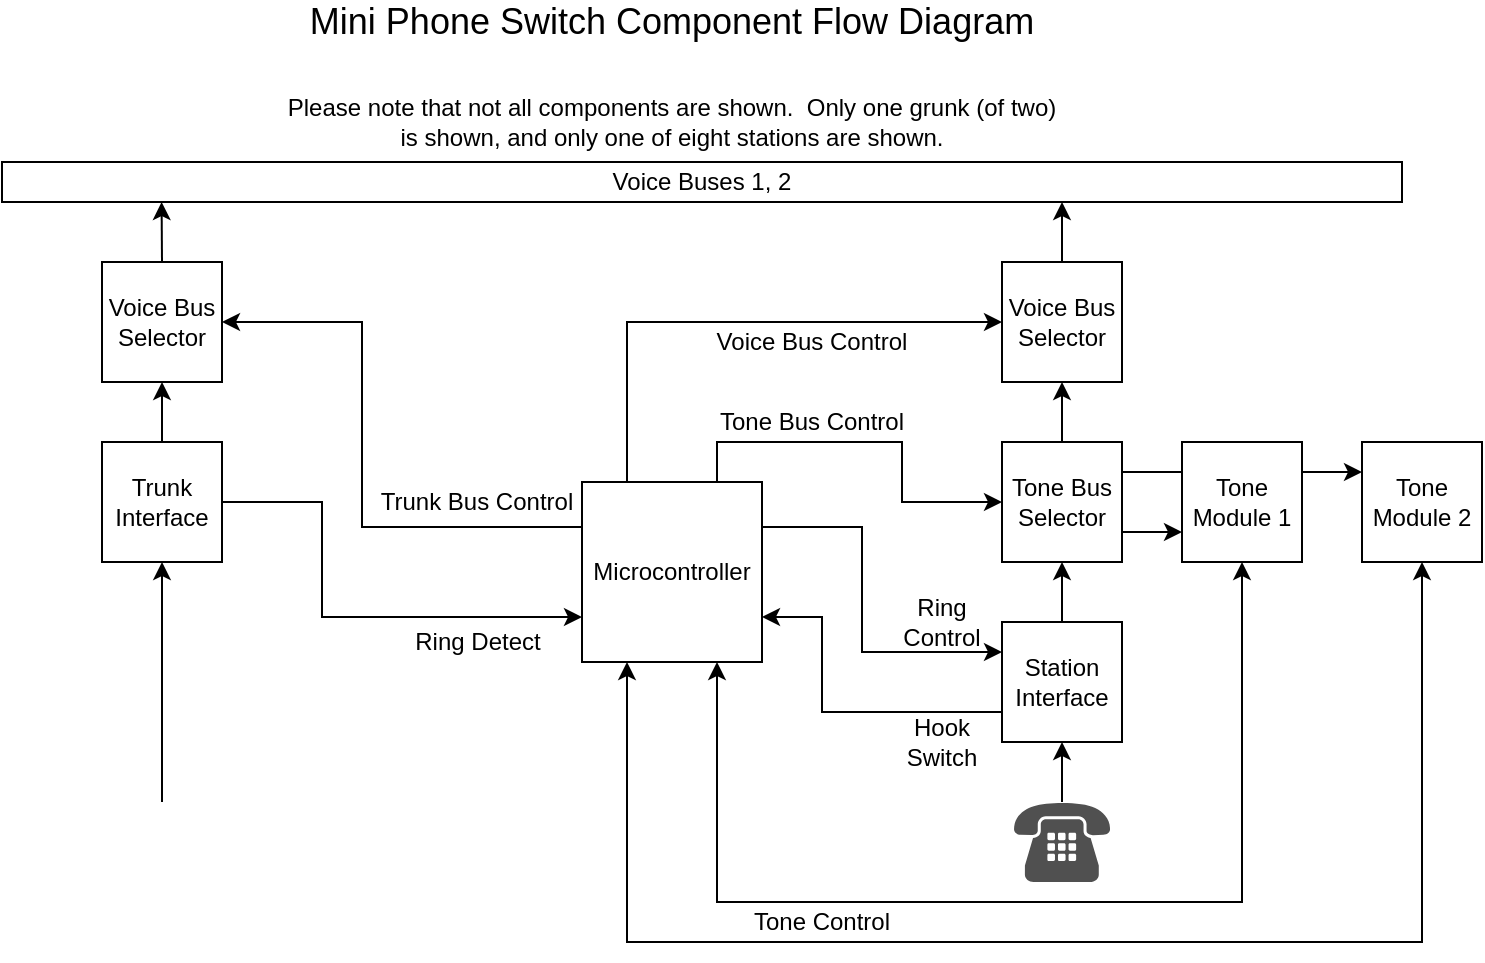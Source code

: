 <mxfile version="14.9.0" type="device"><diagram id="r4seuZMk3c2V3OW-339m" name="Page-1"><mxGraphModel dx="1038" dy="536" grid="1" gridSize="10" guides="1" tooltips="1" connect="1" arrows="1" fold="1" page="1" pageScale="1" pageWidth="850" pageHeight="1100" math="0" shadow="0"><root><mxCell id="0"/><mxCell id="1" parent="0"/><mxCell id="4WWy_eS2Mm-r0BLdQCUt-4" value="" style="edgeStyle=orthogonalEdgeStyle;rounded=0;orthogonalLoop=1;jettySize=auto;html=1;" edge="1" parent="1" source="4WWy_eS2Mm-r0BLdQCUt-2" target="4WWy_eS2Mm-r0BLdQCUt-3"><mxGeometry relative="1" as="geometry"/></mxCell><mxCell id="4WWy_eS2Mm-r0BLdQCUt-2" value="" style="pointerEvents=1;shadow=0;dashed=0;html=1;strokeColor=none;fillColor=#505050;labelPosition=center;verticalLabelPosition=bottom;verticalAlign=top;outlineConnect=0;align=center;shape=mxgraph.office.devices.phone_traditional;" vertex="1" parent="1"><mxGeometry x="576" y="420" width="48" height="40" as="geometry"/></mxCell><mxCell id="4WWy_eS2Mm-r0BLdQCUt-10" style="edgeStyle=orthogonalEdgeStyle;rounded=0;orthogonalLoop=1;jettySize=auto;html=1;exitX=0;exitY=0.75;exitDx=0;exitDy=0;entryX=1;entryY=0.75;entryDx=0;entryDy=0;" edge="1" parent="1" source="4WWy_eS2Mm-r0BLdQCUt-3" target="4WWy_eS2Mm-r0BLdQCUt-5"><mxGeometry relative="1" as="geometry"><Array as="points"><mxPoint x="480" y="375"/><mxPoint x="480" y="328"/></Array></mxGeometry></mxCell><mxCell id="4WWy_eS2Mm-r0BLdQCUt-13" value="" style="edgeStyle=orthogonalEdgeStyle;rounded=0;orthogonalLoop=1;jettySize=auto;html=1;" edge="1" parent="1" source="4WWy_eS2Mm-r0BLdQCUt-3" target="4WWy_eS2Mm-r0BLdQCUt-12"><mxGeometry relative="1" as="geometry"/></mxCell><mxCell id="4WWy_eS2Mm-r0BLdQCUt-3" value="Station Interface" style="rounded=0;whiteSpace=wrap;html=1;" vertex="1" parent="1"><mxGeometry x="570" y="330" width="60" height="60" as="geometry"/></mxCell><mxCell id="4WWy_eS2Mm-r0BLdQCUt-18" style="edgeStyle=orthogonalEdgeStyle;rounded=0;orthogonalLoop=1;jettySize=auto;html=1;exitX=0.75;exitY=1;exitDx=0;exitDy=0;entryX=0.5;entryY=1;entryDx=0;entryDy=0;startArrow=classic;startFill=1;" edge="1" parent="1" source="4WWy_eS2Mm-r0BLdQCUt-5" target="4WWy_eS2Mm-r0BLdQCUt-14"><mxGeometry relative="1" as="geometry"><Array as="points"><mxPoint x="428" y="470"/><mxPoint x="690" y="470"/></Array></mxGeometry></mxCell><mxCell id="4WWy_eS2Mm-r0BLdQCUt-19" style="edgeStyle=orthogonalEdgeStyle;rounded=0;orthogonalLoop=1;jettySize=auto;html=1;exitX=0.25;exitY=1;exitDx=0;exitDy=0;entryX=0.5;entryY=1;entryDx=0;entryDy=0;startArrow=classic;startFill=1;" edge="1" parent="1" source="4WWy_eS2Mm-r0BLdQCUt-5"><mxGeometry relative="1" as="geometry"><mxPoint x="780" y="300" as="targetPoint"/><Array as="points"><mxPoint x="383" y="490"/><mxPoint x="780" y="490"/></Array></mxGeometry></mxCell><mxCell id="4WWy_eS2Mm-r0BLdQCUt-21" style="edgeStyle=orthogonalEdgeStyle;rounded=0;orthogonalLoop=1;jettySize=auto;html=1;exitX=1;exitY=0.25;exitDx=0;exitDy=0;entryX=0;entryY=0.25;entryDx=0;entryDy=0;startArrow=none;startFill=0;" edge="1" parent="1" source="4WWy_eS2Mm-r0BLdQCUt-5" target="4WWy_eS2Mm-r0BLdQCUt-3"><mxGeometry relative="1" as="geometry"><Array as="points"><mxPoint x="500" y="283"/><mxPoint x="500" y="345"/></Array></mxGeometry></mxCell><mxCell id="4WWy_eS2Mm-r0BLdQCUt-28" style="edgeStyle=orthogonalEdgeStyle;rounded=0;orthogonalLoop=1;jettySize=auto;html=1;exitX=0.25;exitY=0;exitDx=0;exitDy=0;entryX=0;entryY=0.5;entryDx=0;entryDy=0;startArrow=none;startFill=0;" edge="1" parent="1" source="4WWy_eS2Mm-r0BLdQCUt-5" target="4WWy_eS2Mm-r0BLdQCUt-23"><mxGeometry relative="1" as="geometry"/></mxCell><mxCell id="4WWy_eS2Mm-r0BLdQCUt-30" style="edgeStyle=orthogonalEdgeStyle;rounded=0;orthogonalLoop=1;jettySize=auto;html=1;exitX=0.75;exitY=0;exitDx=0;exitDy=0;entryX=0;entryY=0.5;entryDx=0;entryDy=0;startArrow=none;startFill=0;" edge="1" parent="1" source="4WWy_eS2Mm-r0BLdQCUt-5" target="4WWy_eS2Mm-r0BLdQCUt-12"><mxGeometry relative="1" as="geometry"><Array as="points"><mxPoint x="428" y="240"/><mxPoint x="520" y="240"/><mxPoint x="520" y="270"/></Array></mxGeometry></mxCell><mxCell id="4WWy_eS2Mm-r0BLdQCUt-57" style="edgeStyle=orthogonalEdgeStyle;rounded=0;orthogonalLoop=1;jettySize=auto;html=1;exitX=0;exitY=0.25;exitDx=0;exitDy=0;entryX=1;entryY=0.5;entryDx=0;entryDy=0;startArrow=none;startFill=0;" edge="1" parent="1" source="4WWy_eS2Mm-r0BLdQCUt-5" target="4WWy_eS2Mm-r0BLdQCUt-53"><mxGeometry relative="1" as="geometry"><Array as="points"><mxPoint x="250" y="283"/><mxPoint x="250" y="180"/></Array></mxGeometry></mxCell><mxCell id="4WWy_eS2Mm-r0BLdQCUt-5" value="&lt;div&gt;Microcontroller&lt;/div&gt;" style="whiteSpace=wrap;html=1;aspect=fixed;" vertex="1" parent="1"><mxGeometry x="360" y="260" width="90" height="90" as="geometry"/></mxCell><mxCell id="4WWy_eS2Mm-r0BLdQCUt-8" value="&lt;div&gt;Ring Control&lt;/div&gt;" style="text;html=1;strokeColor=none;fillColor=none;align=center;verticalAlign=middle;whiteSpace=wrap;rounded=0;" vertex="1" parent="1"><mxGeometry x="520" y="320" width="40" height="20" as="geometry"/></mxCell><mxCell id="4WWy_eS2Mm-r0BLdQCUt-11" value="&lt;div&gt;Hook Switch&lt;/div&gt;" style="text;html=1;strokeColor=none;fillColor=none;align=center;verticalAlign=middle;whiteSpace=wrap;rounded=0;" vertex="1" parent="1"><mxGeometry x="520" y="380" width="40" height="20" as="geometry"/></mxCell><mxCell id="4WWy_eS2Mm-r0BLdQCUt-16" style="edgeStyle=orthogonalEdgeStyle;rounded=0;orthogonalLoop=1;jettySize=auto;html=1;exitX=1;exitY=0.75;exitDx=0;exitDy=0;entryX=0;entryY=0.75;entryDx=0;entryDy=0;" edge="1" parent="1" source="4WWy_eS2Mm-r0BLdQCUt-12" target="4WWy_eS2Mm-r0BLdQCUt-14"><mxGeometry relative="1" as="geometry"/></mxCell><mxCell id="4WWy_eS2Mm-r0BLdQCUt-17" style="edgeStyle=orthogonalEdgeStyle;rounded=0;orthogonalLoop=1;jettySize=auto;html=1;exitX=1;exitY=0.25;exitDx=0;exitDy=0;entryX=0;entryY=0.25;entryDx=0;entryDy=0;" edge="1" parent="1" source="4WWy_eS2Mm-r0BLdQCUt-12"><mxGeometry relative="1" as="geometry"><mxPoint x="750" y="255" as="targetPoint"/></mxGeometry></mxCell><mxCell id="4WWy_eS2Mm-r0BLdQCUt-26" value="" style="edgeStyle=orthogonalEdgeStyle;rounded=0;orthogonalLoop=1;jettySize=auto;html=1;startArrow=none;startFill=0;" edge="1" parent="1" source="4WWy_eS2Mm-r0BLdQCUt-12" target="4WWy_eS2Mm-r0BLdQCUt-23"><mxGeometry relative="1" as="geometry"/></mxCell><mxCell id="4WWy_eS2Mm-r0BLdQCUt-12" value="Tone Bus Selector" style="rounded=0;whiteSpace=wrap;html=1;" vertex="1" parent="1"><mxGeometry x="570" y="240" width="60" height="60" as="geometry"/></mxCell><mxCell id="4WWy_eS2Mm-r0BLdQCUt-14" value="Tone Module 1" style="rounded=0;whiteSpace=wrap;html=1;" vertex="1" parent="1"><mxGeometry x="660" y="240" width="60" height="60" as="geometry"/></mxCell><mxCell id="4WWy_eS2Mm-r0BLdQCUt-15" value="&lt;div&gt;Tone Module 2&lt;/div&gt;" style="rounded=0;whiteSpace=wrap;html=1;" vertex="1" parent="1"><mxGeometry x="750" y="240" width="60" height="60" as="geometry"/></mxCell><mxCell id="4WWy_eS2Mm-r0BLdQCUt-22" value="Tone Control" style="text;html=1;strokeColor=none;fillColor=none;align=center;verticalAlign=middle;whiteSpace=wrap;rounded=0;" vertex="1" parent="1"><mxGeometry x="430" y="470" width="100" height="20" as="geometry"/></mxCell><mxCell id="4WWy_eS2Mm-r0BLdQCUt-45" value="" style="edgeStyle=orthogonalEdgeStyle;rounded=0;orthogonalLoop=1;jettySize=auto;html=1;startArrow=none;startFill=0;" edge="1" parent="1" source="4WWy_eS2Mm-r0BLdQCUt-23"><mxGeometry relative="1" as="geometry"><mxPoint x="600" y="120" as="targetPoint"/></mxGeometry></mxCell><mxCell id="4WWy_eS2Mm-r0BLdQCUt-23" value="&lt;div&gt;Voice Bus Selector&lt;/div&gt;" style="whiteSpace=wrap;html=1;aspect=fixed;" vertex="1" parent="1"><mxGeometry x="570" y="150" width="60" height="60" as="geometry"/></mxCell><mxCell id="4WWy_eS2Mm-r0BLdQCUt-31" value="Tone Bus Control" style="text;html=1;strokeColor=none;fillColor=none;align=center;verticalAlign=middle;whiteSpace=wrap;rounded=0;" vertex="1" parent="1"><mxGeometry x="420" y="220" width="110" height="20" as="geometry"/></mxCell><mxCell id="4WWy_eS2Mm-r0BLdQCUt-33" value="Voice Bus Control" style="text;html=1;strokeColor=none;fillColor=none;align=center;verticalAlign=middle;whiteSpace=wrap;rounded=0;" vertex="1" parent="1"><mxGeometry x="425" y="180" width="100" height="20" as="geometry"/></mxCell><mxCell id="4WWy_eS2Mm-r0BLdQCUt-44" value="&lt;div&gt;Voice Buses 1, 2&lt;/div&gt;" style="rounded=0;whiteSpace=wrap;html=1;" vertex="1" parent="1"><mxGeometry x="70" y="100" width="700" height="20" as="geometry"/></mxCell><mxCell id="4WWy_eS2Mm-r0BLdQCUt-50" value="" style="edgeStyle=orthogonalEdgeStyle;rounded=0;orthogonalLoop=1;jettySize=auto;html=1;startArrow=none;startFill=0;" edge="1" parent="1" source="4WWy_eS2Mm-r0BLdQCUt-48" target="4WWy_eS2Mm-r0BLdQCUt-49"><mxGeometry relative="1" as="geometry"/></mxCell><mxCell id="4WWy_eS2Mm-r0BLdQCUt-48" value="" style="shape=image;html=1;verticalAlign=top;verticalLabelPosition=bottom;labelBackgroundColor=#ffffff;imageAspect=0;aspect=fixed;image=https://cdn1.iconfinder.com/data/icons/provincial-electricity-authority-2/64/pole_electric_pole_pole_dance_electronics_electricity-128.png" vertex="1" parent="1"><mxGeometry x="125" y="420" width="50" height="50" as="geometry"/></mxCell><mxCell id="4WWy_eS2Mm-r0BLdQCUt-51" style="edgeStyle=orthogonalEdgeStyle;rounded=0;orthogonalLoop=1;jettySize=auto;html=1;exitX=1;exitY=0.5;exitDx=0;exitDy=0;entryX=0;entryY=0.75;entryDx=0;entryDy=0;startArrow=none;startFill=0;" edge="1" parent="1" source="4WWy_eS2Mm-r0BLdQCUt-49" target="4WWy_eS2Mm-r0BLdQCUt-5"><mxGeometry relative="1" as="geometry"><Array as="points"><mxPoint x="230" y="270"/><mxPoint x="230" y="328"/></Array></mxGeometry></mxCell><mxCell id="4WWy_eS2Mm-r0BLdQCUt-54" value="" style="edgeStyle=orthogonalEdgeStyle;rounded=0;orthogonalLoop=1;jettySize=auto;html=1;startArrow=none;startFill=0;" edge="1" parent="1" source="4WWy_eS2Mm-r0BLdQCUt-49" target="4WWy_eS2Mm-r0BLdQCUt-53"><mxGeometry relative="1" as="geometry"/></mxCell><mxCell id="4WWy_eS2Mm-r0BLdQCUt-49" value="Trunk Interface" style="rounded=0;whiteSpace=wrap;html=1;" vertex="1" parent="1"><mxGeometry x="120" y="240" width="60" height="60" as="geometry"/></mxCell><mxCell id="4WWy_eS2Mm-r0BLdQCUt-52" value="Ring Detect" style="text;html=1;strokeColor=none;fillColor=none;align=center;verticalAlign=middle;whiteSpace=wrap;rounded=0;" vertex="1" parent="1"><mxGeometry x="272.5" y="330" width="70" height="20" as="geometry"/></mxCell><mxCell id="4WWy_eS2Mm-r0BLdQCUt-56" style="edgeStyle=orthogonalEdgeStyle;rounded=0;orthogonalLoop=1;jettySize=auto;html=1;exitX=0.5;exitY=0;exitDx=0;exitDy=0;entryX=0.114;entryY=1;entryDx=0;entryDy=0;entryPerimeter=0;startArrow=none;startFill=0;" edge="1" parent="1" source="4WWy_eS2Mm-r0BLdQCUt-53" target="4WWy_eS2Mm-r0BLdQCUt-44"><mxGeometry relative="1" as="geometry"/></mxCell><mxCell id="4WWy_eS2Mm-r0BLdQCUt-53" value="&lt;div&gt;Voice Bus Selector&lt;/div&gt;" style="whiteSpace=wrap;html=1;aspect=fixed;" vertex="1" parent="1"><mxGeometry x="120" y="150" width="60" height="60" as="geometry"/></mxCell><mxCell id="4WWy_eS2Mm-r0BLdQCUt-62" value="Trunk Bus Control" style="text;html=1;strokeColor=none;fillColor=none;align=center;verticalAlign=middle;whiteSpace=wrap;rounded=0;" vertex="1" parent="1"><mxGeometry x="255" y="260" width="105" height="20" as="geometry"/></mxCell><mxCell id="4WWy_eS2Mm-r0BLdQCUt-64" value="&lt;font style=&quot;font-size: 18px&quot;&gt;Mini Phone Switch Component Flow Diagram&lt;/font&gt;" style="text;html=1;strokeColor=none;fillColor=none;align=center;verticalAlign=middle;whiteSpace=wrap;rounded=0;" vertex="1" parent="1"><mxGeometry x="215" y="20" width="380" height="20" as="geometry"/></mxCell><mxCell id="4WWy_eS2Mm-r0BLdQCUt-65" value="Please note that not all components are shown.&amp;nbsp; Only one grunk (of two) is shown, and only one of eight stations are shown." style="text;html=1;strokeColor=none;fillColor=none;align=center;verticalAlign=middle;whiteSpace=wrap;rounded=0;" vertex="1" parent="1"><mxGeometry x="210" y="70" width="390" height="20" as="geometry"/></mxCell></root></mxGraphModel></diagram></mxfile>